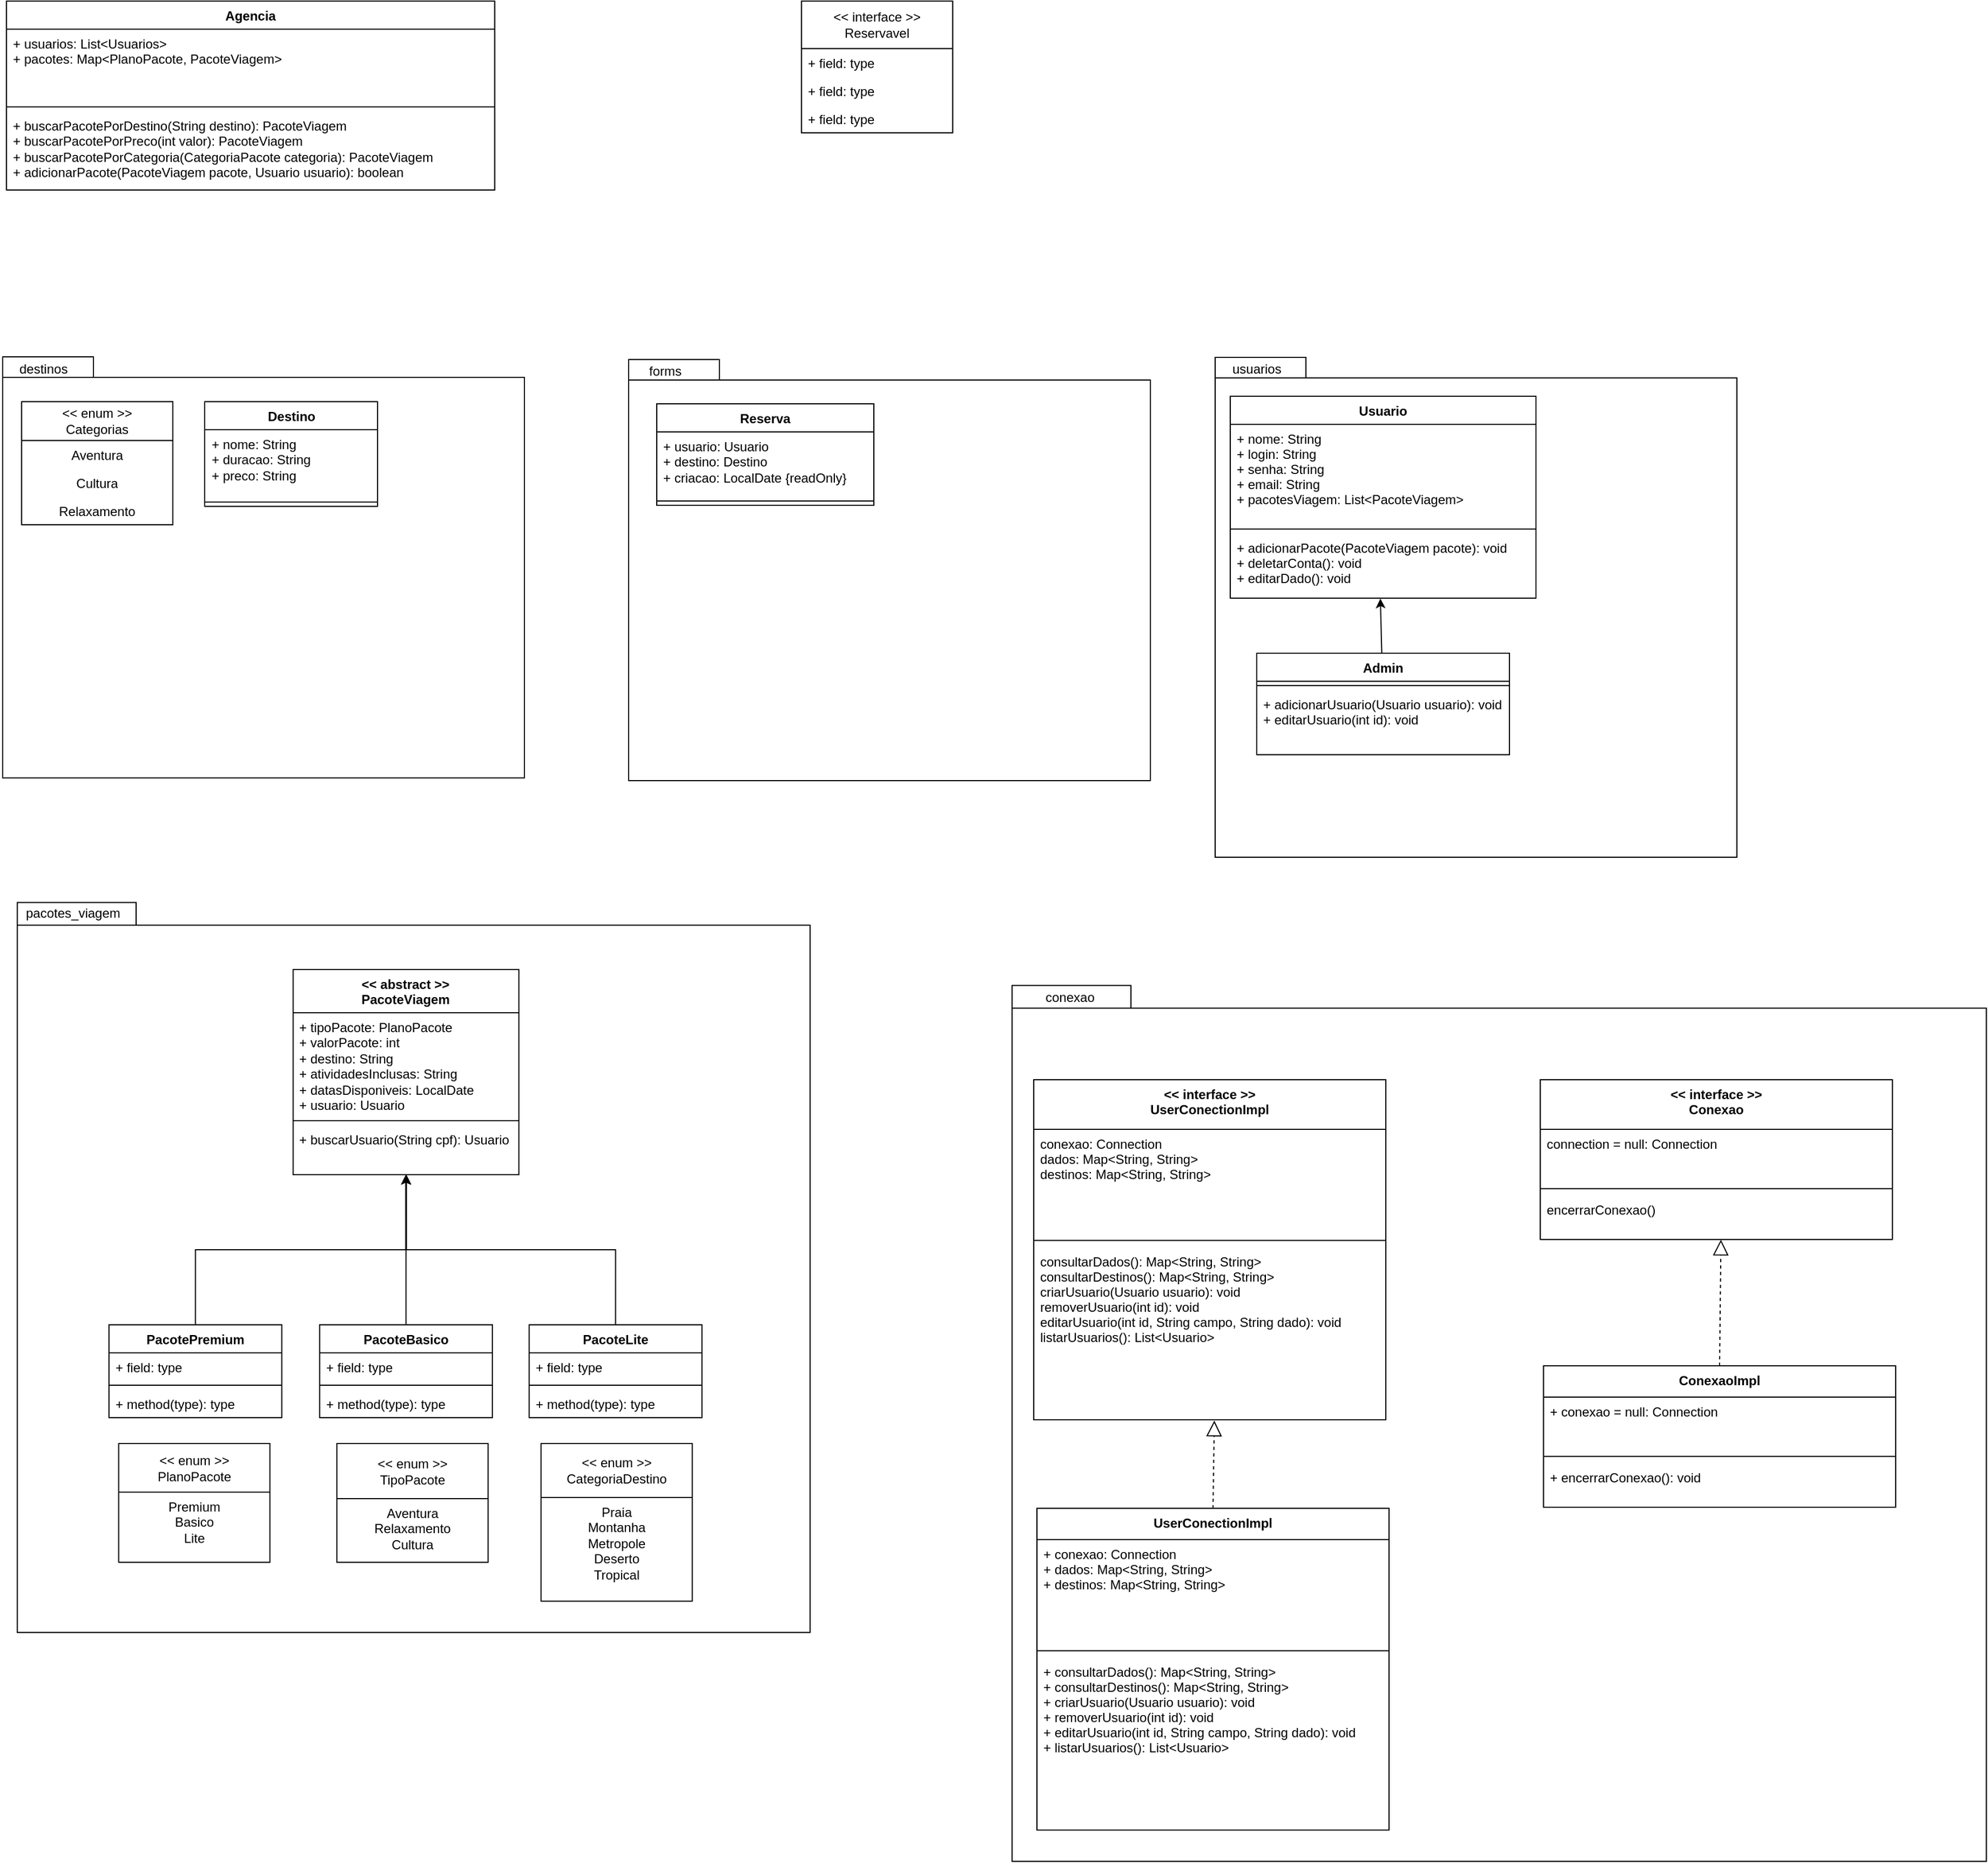 <mxfile>
    <diagram name="Page-1" id="CL5JDApW0YQvWiSPC0La">
        <mxGraphModel dx="3585" dy="1170" grid="0" gridSize="10" guides="1" tooltips="1" connect="1" arrows="1" fold="1" page="1" pageScale="1" pageWidth="900" pageHeight="1600" math="0" shadow="0">
            <root>
                <mxCell id="0"/>
                <mxCell id="1" parent="0"/>
                <mxCell id="uXKpA5WeMLEmbCpdPesY-55" value="&lt;div&gt;&amp;lt;&amp;lt; interface &amp;gt;&amp;gt;&lt;/div&gt;&lt;div&gt;Reservavel&lt;br&gt;&lt;/div&gt;" style="swimlane;fontStyle=0;childLayout=stackLayout;horizontal=1;startSize=44;fillColor=none;horizontalStack=0;resizeParent=1;resizeParentMax=0;resizeLast=0;collapsible=1;marginBottom=0;whiteSpace=wrap;html=1;" parent="1" vertex="1">
                    <mxGeometry x="754" y="13" width="140" height="122" as="geometry"/>
                </mxCell>
                <mxCell id="uXKpA5WeMLEmbCpdPesY-56" value="+ field: type" style="text;strokeColor=none;fillColor=none;align=left;verticalAlign=top;spacingLeft=4;spacingRight=4;overflow=hidden;rotatable=0;points=[[0,0.5],[1,0.5]];portConstraint=eastwest;whiteSpace=wrap;html=1;" parent="uXKpA5WeMLEmbCpdPesY-55" vertex="1">
                    <mxGeometry y="44" width="140" height="26" as="geometry"/>
                </mxCell>
                <mxCell id="uXKpA5WeMLEmbCpdPesY-57" value="+ field: type" style="text;strokeColor=none;fillColor=none;align=left;verticalAlign=top;spacingLeft=4;spacingRight=4;overflow=hidden;rotatable=0;points=[[0,0.5],[1,0.5]];portConstraint=eastwest;whiteSpace=wrap;html=1;" parent="uXKpA5WeMLEmbCpdPesY-55" vertex="1">
                    <mxGeometry y="70" width="140" height="26" as="geometry"/>
                </mxCell>
                <mxCell id="uXKpA5WeMLEmbCpdPesY-58" value="+ field: type" style="text;strokeColor=none;fillColor=none;align=left;verticalAlign=top;spacingLeft=4;spacingRight=4;overflow=hidden;rotatable=0;points=[[0,0.5],[1,0.5]];portConstraint=eastwest;whiteSpace=wrap;html=1;" parent="uXKpA5WeMLEmbCpdPesY-55" vertex="1">
                    <mxGeometry y="96" width="140" height="26" as="geometry"/>
                </mxCell>
                <mxCell id="uXKpA5WeMLEmbCpdPesY-64" value="Agencia" style="swimlane;fontStyle=1;align=center;verticalAlign=top;childLayout=stackLayout;horizontal=1;startSize=26;horizontalStack=0;resizeParent=1;resizeParentMax=0;resizeLast=0;collapsible=1;marginBottom=0;whiteSpace=wrap;html=1;" parent="1" vertex="1">
                    <mxGeometry x="18" y="13" width="452" height="175" as="geometry"/>
                </mxCell>
                <mxCell id="uXKpA5WeMLEmbCpdPesY-65" value="&lt;div&gt;+ usuarios: List&amp;lt;Usuarios&amp;gt;&lt;/div&gt;&lt;div&gt;+ pacotes: Map&amp;lt;PlanoPacote, PacoteViagem&amp;gt;&lt;br&gt;&lt;/div&gt;&lt;div&gt;&lt;br&gt;&lt;/div&gt;" style="text;strokeColor=none;fillColor=none;align=left;verticalAlign=top;spacingLeft=4;spacingRight=4;overflow=hidden;rotatable=0;points=[[0,0.5],[1,0.5]];portConstraint=eastwest;whiteSpace=wrap;html=1;" parent="uXKpA5WeMLEmbCpdPesY-64" vertex="1">
                    <mxGeometry y="26" width="452" height="68" as="geometry"/>
                </mxCell>
                <mxCell id="uXKpA5WeMLEmbCpdPesY-66" value="" style="line;strokeWidth=1;fillColor=none;align=left;verticalAlign=middle;spacingTop=-1;spacingLeft=3;spacingRight=3;rotatable=0;labelPosition=right;points=[];portConstraint=eastwest;strokeColor=inherit;" parent="uXKpA5WeMLEmbCpdPesY-64" vertex="1">
                    <mxGeometry y="94" width="452" height="8" as="geometry"/>
                </mxCell>
                <mxCell id="uXKpA5WeMLEmbCpdPesY-67" value="&lt;div&gt;+ buscarPacotePorDestino(String destino): PacoteViagem&lt;/div&gt;&lt;div&gt;+ buscarPacotePorPreco(int valor): PacoteViagem&lt;/div&gt;&lt;div&gt;+ buscarPacotePorCategoria(CategoriaPacote categoria): PacoteViagem&lt;/div&gt;&lt;div&gt;+ adicionarPacote(PacoteViagem pacote, Usuario usuario): boolean&lt;br&gt;&lt;/div&gt;" style="text;strokeColor=none;fillColor=none;align=left;verticalAlign=top;spacingLeft=4;spacingRight=4;overflow=hidden;rotatable=0;points=[[0,0.5],[1,0.5]];portConstraint=eastwest;whiteSpace=wrap;html=1;" parent="uXKpA5WeMLEmbCpdPesY-64" vertex="1">
                    <mxGeometry y="102" width="452" height="73" as="geometry"/>
                </mxCell>
                <mxCell id="8AvutQKZImkA7h08carh-3" value="" style="group" parent="1" vertex="1" connectable="0">
                    <mxGeometry x="12" y="340" width="483" height="395" as="geometry"/>
                </mxCell>
                <mxCell id="8AvutQKZImkA7h08carh-1" value="" style="shape=folder;fontStyle=1;spacingTop=10;tabWidth=84;tabHeight=19;tabPosition=left;html=1;whiteSpace=wrap;" parent="8AvutQKZImkA7h08carh-3" vertex="1">
                    <mxGeometry x="2.5" y="2.5" width="483" height="390" as="geometry"/>
                </mxCell>
                <mxCell id="8AvutQKZImkA7h08carh-2" value="destinos" style="text;whiteSpace=wrap;html=1;" parent="8AvutQKZImkA7h08carh-3" vertex="1">
                    <mxGeometry x="16" width="52" height="24" as="geometry"/>
                </mxCell>
                <mxCell id="8AvutQKZImkA7h08carh-14" value="&lt;div&gt;&amp;lt;&amp;lt; enum &amp;gt;&amp;gt;&lt;/div&gt;&lt;div&gt;Categorias&lt;br&gt;&lt;/div&gt;" style="swimlane;fontStyle=0;childLayout=stackLayout;horizontal=1;startSize=36;fillColor=none;horizontalStack=0;resizeParent=1;resizeParentMax=0;resizeLast=0;collapsible=1;marginBottom=0;whiteSpace=wrap;html=1;" parent="8AvutQKZImkA7h08carh-3" vertex="1">
                    <mxGeometry x="20" y="44" width="140" height="114" as="geometry"/>
                </mxCell>
                <mxCell id="8AvutQKZImkA7h08carh-15" value="&lt;div align=&quot;center&quot;&gt;Aventura&lt;/div&gt;" style="text;strokeColor=none;fillColor=none;align=center;verticalAlign=top;spacingLeft=4;spacingRight=4;overflow=hidden;rotatable=0;points=[[0,0.5],[1,0.5]];portConstraint=eastwest;whiteSpace=wrap;html=1;" parent="8AvutQKZImkA7h08carh-14" vertex="1">
                    <mxGeometry y="36" width="140" height="26" as="geometry"/>
                </mxCell>
                <mxCell id="8AvutQKZImkA7h08carh-16" value="&lt;div align=&quot;center&quot;&gt;Cultura&lt;/div&gt;" style="text;strokeColor=none;fillColor=none;align=center;verticalAlign=top;spacingLeft=4;spacingRight=4;overflow=hidden;rotatable=0;points=[[0,0.5],[1,0.5]];portConstraint=eastwest;whiteSpace=wrap;html=1;" parent="8AvutQKZImkA7h08carh-14" vertex="1">
                    <mxGeometry y="62" width="140" height="26" as="geometry"/>
                </mxCell>
                <mxCell id="8AvutQKZImkA7h08carh-17" value="&lt;div align=&quot;center&quot;&gt;Relaxamento&lt;/div&gt;" style="text;strokeColor=none;fillColor=none;align=center;verticalAlign=top;spacingLeft=4;spacingRight=4;overflow=hidden;rotatable=0;points=[[0,0.5],[1,0.5]];portConstraint=eastwest;whiteSpace=wrap;html=1;" parent="8AvutQKZImkA7h08carh-14" vertex="1">
                    <mxGeometry y="88" width="140" height="26" as="geometry"/>
                </mxCell>
                <mxCell id="8AvutQKZImkA7h08carh-22" value="Destino" style="swimlane;fontStyle=1;align=center;verticalAlign=top;childLayout=stackLayout;horizontal=1;startSize=26;horizontalStack=0;resizeParent=1;resizeParentMax=0;resizeLast=0;collapsible=1;marginBottom=0;whiteSpace=wrap;html=1;" parent="8AvutQKZImkA7h08carh-3" vertex="1">
                    <mxGeometry x="189.5" y="44" width="160" height="97" as="geometry"/>
                </mxCell>
                <mxCell id="8AvutQKZImkA7h08carh-23" value="&lt;div&gt;+ nome: String&lt;/div&gt;&lt;div&gt;+ duracao: String&lt;/div&gt;&lt;div&gt;+ preco: String&lt;br&gt;&lt;/div&gt;" style="text;strokeColor=none;fillColor=none;align=left;verticalAlign=top;spacingLeft=4;spacingRight=4;overflow=hidden;rotatable=0;points=[[0,0.5],[1,0.5]];portConstraint=eastwest;whiteSpace=wrap;html=1;" parent="8AvutQKZImkA7h08carh-22" vertex="1">
                    <mxGeometry y="26" width="160" height="63" as="geometry"/>
                </mxCell>
                <mxCell id="8AvutQKZImkA7h08carh-24" value="" style="line;strokeWidth=1;fillColor=none;align=left;verticalAlign=middle;spacingTop=-1;spacingLeft=3;spacingRight=3;rotatable=0;labelPosition=right;points=[];portConstraint=eastwest;strokeColor=inherit;" parent="8AvutQKZImkA7h08carh-22" vertex="1">
                    <mxGeometry y="89" width="160" height="8" as="geometry"/>
                </mxCell>
                <mxCell id="8AvutQKZImkA7h08carh-10" value="" style="group" parent="1" vertex="1" connectable="0">
                    <mxGeometry x="594" y="342" width="483" height="393" as="geometry"/>
                </mxCell>
                <mxCell id="8AvutQKZImkA7h08carh-8" value="" style="shape=folder;fontStyle=1;spacingTop=10;tabWidth=84;tabHeight=19;tabPosition=left;html=1;whiteSpace=wrap;" parent="8AvutQKZImkA7h08carh-10" vertex="1">
                    <mxGeometry y="3" width="483" height="390" as="geometry"/>
                </mxCell>
                <mxCell id="8AvutQKZImkA7h08carh-9" value="&lt;div&gt;forms&lt;/div&gt;" style="text;whiteSpace=wrap;html=1;" parent="8AvutQKZImkA7h08carh-10" vertex="1">
                    <mxGeometry x="17" width="52" height="24" as="geometry"/>
                </mxCell>
                <mxCell id="8AvutQKZImkA7h08carh-30" value="Reserva" style="swimlane;fontStyle=1;align=center;verticalAlign=top;childLayout=stackLayout;horizontal=1;startSize=26;horizontalStack=0;resizeParent=1;resizeParentMax=0;resizeLast=0;collapsible=1;marginBottom=0;whiteSpace=wrap;html=1;" parent="8AvutQKZImkA7h08carh-10" vertex="1">
                    <mxGeometry x="26" y="44" width="201" height="94" as="geometry"/>
                </mxCell>
                <mxCell id="8AvutQKZImkA7h08carh-31" value="&lt;div&gt;+ usuario: Usuario&lt;/div&gt;&lt;div&gt;+ destino: Destino&lt;/div&gt;&lt;div&gt;+ criacao: LocalDate {readOnly}&lt;/div&gt;" style="text;strokeColor=none;fillColor=none;align=left;verticalAlign=top;spacingLeft=4;spacingRight=4;overflow=hidden;rotatable=0;points=[[0,0.5],[1,0.5]];portConstraint=eastwest;whiteSpace=wrap;html=1;" parent="8AvutQKZImkA7h08carh-30" vertex="1">
                    <mxGeometry y="26" width="201" height="60" as="geometry"/>
                </mxCell>
                <mxCell id="8AvutQKZImkA7h08carh-32" value="" style="line;strokeWidth=1;fillColor=none;align=left;verticalAlign=middle;spacingTop=-1;spacingLeft=3;spacingRight=3;rotatable=0;labelPosition=right;points=[];portConstraint=eastwest;strokeColor=inherit;" parent="8AvutQKZImkA7h08carh-30" vertex="1">
                    <mxGeometry y="86" width="201" height="8" as="geometry"/>
                </mxCell>
                <mxCell id="8AvutQKZImkA7h08carh-39" value="" style="group" parent="1" vertex="1" connectable="0">
                    <mxGeometry x="1137" y="340" width="512" height="778.973" as="geometry"/>
                </mxCell>
                <mxCell id="8AvutQKZImkA7h08carh-12" value="" style="shape=folder;fontStyle=1;spacingTop=10;tabWidth=84;tabHeight=19;tabPosition=left;html=1;whiteSpace=wrap;" parent="8AvutQKZImkA7h08carh-39" vertex="1">
                    <mxGeometry y="3" width="483" height="463" as="geometry"/>
                </mxCell>
                <mxCell id="8AvutQKZImkA7h08carh-13" value="&lt;div&gt;usuarios&lt;/div&gt;" style="text;whiteSpace=wrap;html=1;" parent="8AvutQKZImkA7h08carh-39" vertex="1">
                    <mxGeometry x="14" width="52" height="24" as="geometry"/>
                </mxCell>
                <mxCell id="36" value="Usuario" style="swimlane;fontStyle=1;align=center;verticalAlign=top;childLayout=stackLayout;horizontal=1;startSize=26;horizontalStack=0;resizeParent=1;resizeParentMax=0;resizeLast=0;collapsible=1;marginBottom=0;" parent="8AvutQKZImkA7h08carh-39" vertex="1">
                    <mxGeometry x="14" y="39" width="283" height="187" as="geometry"/>
                </mxCell>
                <mxCell id="37" value="+ nome: String&#10;+ login: String&#10;+ senha: String&#10;+ email: String&#10;+ pacotesViagem: List&lt;PacoteViagem&gt;" style="text;strokeColor=none;fillColor=none;align=left;verticalAlign=top;spacingLeft=4;spacingRight=4;overflow=hidden;rotatable=0;points=[[0,0.5],[1,0.5]];portConstraint=eastwest;" parent="36" vertex="1">
                    <mxGeometry y="26" width="283" height="93" as="geometry"/>
                </mxCell>
                <mxCell id="38" value="" style="line;strokeWidth=1;fillColor=none;align=left;verticalAlign=middle;spacingTop=-1;spacingLeft=3;spacingRight=3;rotatable=0;labelPosition=right;points=[];portConstraint=eastwest;strokeColor=inherit;" parent="36" vertex="1">
                    <mxGeometry y="119" width="283" height="8" as="geometry"/>
                </mxCell>
                <mxCell id="39" value="+ adicionarPacote(PacoteViagem pacote): void&#10;+ deletarConta(): void&#10;+ editarDado(): void" style="text;strokeColor=none;fillColor=none;align=left;verticalAlign=top;spacingLeft=4;spacingRight=4;overflow=hidden;rotatable=0;points=[[0,0.5],[1,0.5]];portConstraint=eastwest;" parent="36" vertex="1">
                    <mxGeometry y="127" width="283" height="60" as="geometry"/>
                </mxCell>
                <mxCell id="60" style="edgeStyle=none;html=1;entryX=0.491;entryY=1.006;entryDx=0;entryDy=0;entryPerimeter=0;" parent="8AvutQKZImkA7h08carh-39" source="56" target="39" edge="1">
                    <mxGeometry relative="1" as="geometry"/>
                </mxCell>
                <mxCell id="56" value="Admin" style="swimlane;fontStyle=1;align=center;verticalAlign=top;childLayout=stackLayout;horizontal=1;startSize=26;horizontalStack=0;resizeParent=1;resizeParentMax=0;resizeLast=0;collapsible=1;marginBottom=0;" parent="8AvutQKZImkA7h08carh-39" vertex="1">
                    <mxGeometry x="38.5" y="277" width="234" height="94" as="geometry"/>
                </mxCell>
                <mxCell id="58" value="" style="line;strokeWidth=1;fillColor=none;align=left;verticalAlign=middle;spacingTop=-1;spacingLeft=3;spacingRight=3;rotatable=0;labelPosition=right;points=[];portConstraint=eastwest;strokeColor=inherit;" parent="56" vertex="1">
                    <mxGeometry y="26" width="234" height="8" as="geometry"/>
                </mxCell>
                <mxCell id="59" value="+ adicionarUsuario(Usuario usuario): void&#10;+ editarUsuario(int id): void" style="text;strokeColor=none;fillColor=none;align=left;verticalAlign=top;spacingLeft=4;spacingRight=4;overflow=hidden;rotatable=0;points=[[0,0.5],[1,0.5]];portConstraint=eastwest;" parent="56" vertex="1">
                    <mxGeometry y="34" width="234" height="60" as="geometry"/>
                </mxCell>
                <mxCell id="8AvutQKZImkA7h08carh-48" value="" style="group" parent="1" vertex="1" connectable="0">
                    <mxGeometry x="28" y="841" width="734" height="683" as="geometry"/>
                </mxCell>
                <mxCell id="8AvutQKZImkA7h08carh-43" value="" style="shape=folder;fontStyle=1;spacingTop=10;tabWidth=110;tabHeight=21;tabPosition=left;html=1;whiteSpace=wrap;" parent="8AvutQKZImkA7h08carh-48" vertex="1">
                    <mxGeometry y="6.934" width="734" height="676.066" as="geometry"/>
                </mxCell>
                <mxCell id="8AvutQKZImkA7h08carh-44" value="pacotes_viagem&lt;br&gt;" style="text;whiteSpace=wrap;html=1;" parent="8AvutQKZImkA7h08carh-48" vertex="1">
                    <mxGeometry x="6.003" y="3" width="62.163" height="41.599" as="geometry"/>
                </mxCell>
                <mxCell id="8AvutQKZImkA7h08carh-40" value="" style="group" parent="8AvutQKZImkA7h08carh-48" vertex="1" connectable="0">
                    <mxGeometry x="84.88" y="69" width="549" height="585" as="geometry"/>
                </mxCell>
                <mxCell id="uXKpA5WeMLEmbCpdPesY-46" value="" style="group" parent="8AvutQKZImkA7h08carh-40" vertex="1" connectable="0">
                    <mxGeometry width="549" height="281" as="geometry"/>
                </mxCell>
                <mxCell id="uXKpA5WeMLEmbCpdPesY-18" value="&lt;div&gt;&amp;lt;&amp;lt; abstract &amp;gt;&amp;gt;&lt;br&gt;&lt;/div&gt;&lt;div&gt;PacoteViagem&lt;/div&gt;" style="swimlane;fontStyle=1;align=center;verticalAlign=top;childLayout=stackLayout;horizontal=1;startSize=40;horizontalStack=0;resizeParent=1;resizeParentMax=0;resizeLast=0;collapsible=1;marginBottom=0;whiteSpace=wrap;html=1;" parent="uXKpA5WeMLEmbCpdPesY-46" vertex="1">
                    <mxGeometry x="170.5" width="209" height="190" as="geometry"/>
                </mxCell>
                <mxCell id="uXKpA5WeMLEmbCpdPesY-19" value="&lt;div&gt;+ tipoPacote: PlanoPacote&lt;br&gt;&lt;/div&gt;&lt;div&gt;+ valorPacote: int&lt;/div&gt;&lt;div&gt;+ destino: String&lt;/div&gt;&lt;div&gt;+ atividadesInclusas: String&lt;/div&gt;&lt;div&gt;+ datasDisponiveis: LocalDate&lt;br&gt;&lt;/div&gt;&lt;div&gt;+ usuario: Usuario&lt;/div&gt;" style="text;strokeColor=none;fillColor=none;align=left;verticalAlign=top;spacingLeft=4;spacingRight=4;overflow=hidden;rotatable=0;points=[[0,0.5],[1,0.5]];portConstraint=eastwest;whiteSpace=wrap;html=1;" parent="uXKpA5WeMLEmbCpdPesY-18" vertex="1">
                    <mxGeometry y="40" width="209" height="96" as="geometry"/>
                </mxCell>
                <mxCell id="uXKpA5WeMLEmbCpdPesY-20" value="" style="line;strokeWidth=1;fillColor=none;align=left;verticalAlign=middle;spacingTop=-1;spacingLeft=3;spacingRight=3;rotatable=0;labelPosition=right;points=[];portConstraint=eastwest;strokeColor=inherit;" parent="uXKpA5WeMLEmbCpdPesY-18" vertex="1">
                    <mxGeometry y="136" width="209" height="8" as="geometry"/>
                </mxCell>
                <mxCell id="uXKpA5WeMLEmbCpdPesY-21" value="&lt;div&gt;+ buscarUsuario(String cpf): Usuario&lt;/div&gt;" style="text;strokeColor=none;fillColor=none;align=left;verticalAlign=top;spacingLeft=4;spacingRight=4;overflow=hidden;rotatable=0;points=[[0,0.5],[1,0.5]];portConstraint=eastwest;whiteSpace=wrap;html=1;" parent="uXKpA5WeMLEmbCpdPesY-18" vertex="1">
                    <mxGeometry y="144" width="209" height="46" as="geometry"/>
                </mxCell>
                <mxCell id="uXKpA5WeMLEmbCpdPesY-26" value="PacotePremium" style="swimlane;fontStyle=1;align=center;verticalAlign=top;childLayout=stackLayout;horizontal=1;startSize=26;horizontalStack=0;resizeParent=1;resizeParentMax=0;resizeLast=0;collapsible=1;marginBottom=0;whiteSpace=wrap;html=1;" parent="uXKpA5WeMLEmbCpdPesY-46" vertex="1">
                    <mxGeometry y="329" width="160" height="86" as="geometry"/>
                </mxCell>
                <mxCell id="uXKpA5WeMLEmbCpdPesY-27" value="+ field: type" style="text;strokeColor=none;fillColor=none;align=left;verticalAlign=top;spacingLeft=4;spacingRight=4;overflow=hidden;rotatable=0;points=[[0,0.5],[1,0.5]];portConstraint=eastwest;whiteSpace=wrap;html=1;" parent="uXKpA5WeMLEmbCpdPesY-26" vertex="1">
                    <mxGeometry y="26" width="160" height="26" as="geometry"/>
                </mxCell>
                <mxCell id="uXKpA5WeMLEmbCpdPesY-28" value="" style="line;strokeWidth=1;fillColor=none;align=left;verticalAlign=middle;spacingTop=-1;spacingLeft=3;spacingRight=3;rotatable=0;labelPosition=right;points=[];portConstraint=eastwest;strokeColor=inherit;" parent="uXKpA5WeMLEmbCpdPesY-26" vertex="1">
                    <mxGeometry y="52" width="160" height="8" as="geometry"/>
                </mxCell>
                <mxCell id="uXKpA5WeMLEmbCpdPesY-29" value="+ method(type): type" style="text;strokeColor=none;fillColor=none;align=left;verticalAlign=top;spacingLeft=4;spacingRight=4;overflow=hidden;rotatable=0;points=[[0,0.5],[1,0.5]];portConstraint=eastwest;whiteSpace=wrap;html=1;" parent="uXKpA5WeMLEmbCpdPesY-26" vertex="1">
                    <mxGeometry y="60" width="160" height="26" as="geometry"/>
                </mxCell>
                <mxCell id="uXKpA5WeMLEmbCpdPesY-30" value="PacoteBasico" style="swimlane;fontStyle=1;align=center;verticalAlign=top;childLayout=stackLayout;horizontal=1;startSize=26;horizontalStack=0;resizeParent=1;resizeParentMax=0;resizeLast=0;collapsible=1;marginBottom=0;whiteSpace=wrap;html=1;" parent="uXKpA5WeMLEmbCpdPesY-46" vertex="1">
                    <mxGeometry x="195" y="329" width="160" height="86" as="geometry"/>
                </mxCell>
                <mxCell id="uXKpA5WeMLEmbCpdPesY-31" value="+ field: type" style="text;strokeColor=none;fillColor=none;align=left;verticalAlign=top;spacingLeft=4;spacingRight=4;overflow=hidden;rotatable=0;points=[[0,0.5],[1,0.5]];portConstraint=eastwest;whiteSpace=wrap;html=1;" parent="uXKpA5WeMLEmbCpdPesY-30" vertex="1">
                    <mxGeometry y="26" width="160" height="26" as="geometry"/>
                </mxCell>
                <mxCell id="uXKpA5WeMLEmbCpdPesY-32" value="" style="line;strokeWidth=1;fillColor=none;align=left;verticalAlign=middle;spacingTop=-1;spacingLeft=3;spacingRight=3;rotatable=0;labelPosition=right;points=[];portConstraint=eastwest;strokeColor=inherit;" parent="uXKpA5WeMLEmbCpdPesY-30" vertex="1">
                    <mxGeometry y="52" width="160" height="8" as="geometry"/>
                </mxCell>
                <mxCell id="uXKpA5WeMLEmbCpdPesY-33" value="+ method(type): type" style="text;strokeColor=none;fillColor=none;align=left;verticalAlign=top;spacingLeft=4;spacingRight=4;overflow=hidden;rotatable=0;points=[[0,0.5],[1,0.5]];portConstraint=eastwest;whiteSpace=wrap;html=1;" parent="uXKpA5WeMLEmbCpdPesY-30" vertex="1">
                    <mxGeometry y="60" width="160" height="26" as="geometry"/>
                </mxCell>
                <mxCell id="uXKpA5WeMLEmbCpdPesY-34" value="PacoteLite" style="swimlane;fontStyle=1;align=center;verticalAlign=top;childLayout=stackLayout;horizontal=1;startSize=26;horizontalStack=0;resizeParent=1;resizeParentMax=0;resizeLast=0;collapsible=1;marginBottom=0;whiteSpace=wrap;html=1;" parent="uXKpA5WeMLEmbCpdPesY-46" vertex="1">
                    <mxGeometry x="389" y="329" width="160" height="86" as="geometry"/>
                </mxCell>
                <mxCell id="uXKpA5WeMLEmbCpdPesY-35" value="+ field: type" style="text;strokeColor=none;fillColor=none;align=left;verticalAlign=top;spacingLeft=4;spacingRight=4;overflow=hidden;rotatable=0;points=[[0,0.5],[1,0.5]];portConstraint=eastwest;whiteSpace=wrap;html=1;" parent="uXKpA5WeMLEmbCpdPesY-34" vertex="1">
                    <mxGeometry y="26" width="160" height="26" as="geometry"/>
                </mxCell>
                <mxCell id="uXKpA5WeMLEmbCpdPesY-36" value="" style="line;strokeWidth=1;fillColor=none;align=left;verticalAlign=middle;spacingTop=-1;spacingLeft=3;spacingRight=3;rotatable=0;labelPosition=right;points=[];portConstraint=eastwest;strokeColor=inherit;" parent="uXKpA5WeMLEmbCpdPesY-34" vertex="1">
                    <mxGeometry y="52" width="160" height="8" as="geometry"/>
                </mxCell>
                <mxCell id="uXKpA5WeMLEmbCpdPesY-37" value="+ method(type): type" style="text;strokeColor=none;fillColor=none;align=left;verticalAlign=top;spacingLeft=4;spacingRight=4;overflow=hidden;rotatable=0;points=[[0,0.5],[1,0.5]];portConstraint=eastwest;whiteSpace=wrap;html=1;" parent="uXKpA5WeMLEmbCpdPesY-34" vertex="1">
                    <mxGeometry y="60" width="160" height="26" as="geometry"/>
                </mxCell>
                <mxCell id="uXKpA5WeMLEmbCpdPesY-45" style="edgeStyle=orthogonalEdgeStyle;rounded=0;orthogonalLoop=1;jettySize=auto;html=1;exitX=0.5;exitY=0;exitDx=0;exitDy=0;entryX=0.502;entryY=1;entryDx=0;entryDy=0;entryPerimeter=0;" parent="uXKpA5WeMLEmbCpdPesY-46" source="uXKpA5WeMLEmbCpdPesY-26" target="uXKpA5WeMLEmbCpdPesY-21" edge="1">
                    <mxGeometry relative="1" as="geometry">
                        <mxPoint x="563" y="213" as="targetPoint"/>
                    </mxGeometry>
                </mxCell>
                <mxCell id="uXKpA5WeMLEmbCpdPesY-43" style="edgeStyle=orthogonalEdgeStyle;rounded=0;orthogonalLoop=1;jettySize=auto;html=1;exitX=0.5;exitY=0;exitDx=0;exitDy=0;entryX=0.5;entryY=1;entryDx=0;entryDy=0;" parent="uXKpA5WeMLEmbCpdPesY-46" source="uXKpA5WeMLEmbCpdPesY-30" target="uXKpA5WeMLEmbCpdPesY-18" edge="1">
                    <mxGeometry relative="1" as="geometry"/>
                </mxCell>
                <mxCell id="uXKpA5WeMLEmbCpdPesY-44" style="edgeStyle=orthogonalEdgeStyle;rounded=0;orthogonalLoop=1;jettySize=auto;html=1;exitX=0.5;exitY=0;exitDx=0;exitDy=0;entryX=0.499;entryY=1.003;entryDx=0;entryDy=0;entryPerimeter=0;" parent="uXKpA5WeMLEmbCpdPesY-46" source="uXKpA5WeMLEmbCpdPesY-34" target="uXKpA5WeMLEmbCpdPesY-21" edge="1">
                    <mxGeometry relative="1" as="geometry"/>
                </mxCell>
                <mxCell id="uXKpA5WeMLEmbCpdPesY-59" value="&lt;div&gt;&amp;lt;&amp;lt; enum &amp;gt;&amp;gt;&lt;/div&gt;CategoriaDestino" style="swimlane;fontStyle=0;childLayout=stackLayout;horizontal=1;startSize=50;fillColor=none;horizontalStack=0;resizeParent=1;resizeParentMax=0;resizeLast=0;collapsible=1;marginBottom=0;whiteSpace=wrap;html=1;" parent="8AvutQKZImkA7h08carh-40" vertex="1">
                    <mxGeometry x="400" y="439" width="140" height="146" as="geometry"/>
                </mxCell>
                <mxCell id="uXKpA5WeMLEmbCpdPesY-60" value="&lt;div align=&quot;center&quot;&gt;Praia&lt;/div&gt;&lt;div align=&quot;center&quot;&gt;Montanha&lt;/div&gt;&lt;div align=&quot;center&quot;&gt;Metropole&lt;/div&gt;&lt;div align=&quot;center&quot;&gt;Deserto&lt;/div&gt;Tropical" style="text;strokeColor=none;fillColor=none;align=center;verticalAlign=top;spacingLeft=4;spacingRight=4;overflow=hidden;rotatable=0;points=[[0,0.5],[1,0.5]];portConstraint=eastwest;whiteSpace=wrap;html=1;" parent="uXKpA5WeMLEmbCpdPesY-59" vertex="1">
                    <mxGeometry y="50" width="140" height="96" as="geometry"/>
                </mxCell>
                <mxCell id="uXKpA5WeMLEmbCpdPesY-22" value="&lt;div&gt;&amp;lt;&amp;lt; enum &amp;gt;&amp;gt;&lt;/div&gt;&lt;div&gt;PlanoPacote&lt;br&gt;&lt;/div&gt;" style="swimlane;fontStyle=0;childLayout=stackLayout;horizontal=1;startSize=45;fillColor=none;horizontalStack=0;resizeParent=1;resizeParentMax=0;resizeLast=0;collapsible=1;marginBottom=0;whiteSpace=wrap;html=1;" parent="8AvutQKZImkA7h08carh-40" vertex="1">
                    <mxGeometry x="9" y="439" width="140" height="110" as="geometry"/>
                </mxCell>
                <mxCell id="uXKpA5WeMLEmbCpdPesY-24" value="&lt;div align=&quot;center&quot;&gt;Premium&lt;/div&gt;&lt;div align=&quot;center&quot;&gt;Basico&lt;/div&gt;&lt;div align=&quot;center&quot;&gt;Lite&lt;br&gt;&lt;/div&gt;" style="text;strokeColor=none;fillColor=none;align=center;verticalAlign=top;spacingLeft=4;spacingRight=4;overflow=hidden;rotatable=0;points=[[0,0.5],[1,0.5]];portConstraint=eastwest;whiteSpace=wrap;html=1;" parent="uXKpA5WeMLEmbCpdPesY-22" vertex="1">
                    <mxGeometry y="45" width="140" height="65" as="geometry"/>
                </mxCell>
                <mxCell id="uXKpA5WeMLEmbCpdPesY-72" value="&lt;div&gt;&amp;lt;&amp;lt; enum &amp;gt;&amp;gt;&lt;/div&gt;&lt;div&gt;TipoPacote&lt;br&gt;&lt;/div&gt;" style="swimlane;fontStyle=0;childLayout=stackLayout;horizontal=1;startSize=51;fillColor=none;horizontalStack=0;resizeParent=1;resizeParentMax=0;resizeLast=0;collapsible=1;marginBottom=0;whiteSpace=wrap;html=1;" parent="8AvutQKZImkA7h08carh-40" vertex="1">
                    <mxGeometry x="211" y="439" width="140" height="110" as="geometry"/>
                </mxCell>
                <mxCell id="uXKpA5WeMLEmbCpdPesY-73" value="&lt;div align=&quot;center&quot;&gt;Aventura&lt;/div&gt;&lt;div align=&quot;center&quot;&gt;Relaxamento&lt;/div&gt;&lt;div align=&quot;center&quot;&gt;Cultura&lt;br&gt;&lt;/div&gt;" style="text;strokeColor=none;fillColor=none;align=center;verticalAlign=top;spacingLeft=4;spacingRight=4;overflow=hidden;rotatable=0;points=[[0,0.5],[1,0.5]];portConstraint=eastwest;whiteSpace=wrap;html=1;" parent="uXKpA5WeMLEmbCpdPesY-72" vertex="1">
                    <mxGeometry y="51" width="140" height="59" as="geometry"/>
                </mxCell>
                <mxCell id="3" value="" style="group" parent="1" vertex="1" connectable="0">
                    <mxGeometry x="949" y="919" width="902" height="817" as="geometry"/>
                </mxCell>
                <mxCell id="4" value="&lt;span style=&quot;color: rgba(0, 0, 0, 0); font-family: monospace; font-size: 0px; font-weight: 400; text-align: start;&quot;&gt;%3CmxGraphModel%3E%3Croot%3E%3CmxCell%20id%3D%220%22%2F%3E%3CmxCell%20id%3D%221%22%20parent%3D%220%22%2F%3E%3CmxCell%20id%3D%222%22%20value%3D%22UserConectionImpl%22%20style%3D%22swimlane%3BfontStyle%3D1%3Balign%3Dcenter%3BverticalAlign%3Dtop%3BchildLayout%3DstackLayout%3Bhorizontal%3D1%3BstartSize%3D29%3BhorizontalStack%3D0%3BresizeParent%3D1%3BresizeParentMax%3D0%3BresizeLast%3D0%3Bcollapsible%3D1%3BmarginBottom%3D0%3B%22%20vertex%3D%221%22%20parent%3D%221%22%3E%3CmxGeometry%20x%3D%22972%22%20y%3D%221408.996%22%20width%3D%22326%22%20height%3D%22297.976%22%20as%3D%22geometry%22%2F%3E%3C%2FmxCell%3E%3CmxCell%20id%3D%223%22%20value%3D%22%2B%20conexao%3A%20Connection%26%2310%3B%2B%20dados%3A%20Map%26lt%3BString%2C%20String%26gt%3B%26%2310%3B%2B%20destinos%3A%20Map%26lt%3BString%2C%20String%26gt%3B%22%20style%3D%22text%3BstrokeColor%3Dnone%3BfillColor%3Dnone%3Balign%3Dleft%3BverticalAlign%3Dtop%3BspacingLeft%3D4%3BspacingRight%3D4%3Boverflow%3Dhidden%3Brotatable%3D0%3Bpoints%3D%5B%5B0%2C0.5%5D%2C%5B1%2C0.5%5D%5D%3BportConstraint%3Deastwest%3B%22%20vertex%3D%221%22%20parent%3D%222%22%3E%3CmxGeometry%20y%3D%2229%22%20width%3D%22326%22%20height%3D%2297.008%22%20as%3D%22geometry%22%2F%3E%3C%2FmxCell%3E%3CmxCell%20id%3D%224%22%20value%3D%22%22%20style%3D%22line%3BstrokeWidth%3D1%3BfillColor%3Dnone%3Balign%3Dleft%3BverticalAlign%3Dmiddle%3BspacingTop%3D-1%3BspacingLeft%3D3%3BspacingRight%3D3%3Brotatable%3D0%3BlabelPosition%3Dright%3Bpoints%3D%5B%5D%3BportConstraint%3Deastwest%3BstrokeColor%3Dinherit%3B%22%20vertex%3D%221%22%20parent%3D%222%22%3E%3CmxGeometry%20y%3D%22126.008%22%20width%3D%22326%22%20height%3D%2211.759%22%20as%3D%22geometry%22%2F%3E%3C%2FmxCell%3E%3CmxCell%20id%3D%225%22%20value%3D%22%2B%20consultarDados()%3A%20Map%26lt%3BString%2C%20String%26gt%3B%26%2310%3B%2B%20consultarDestinos()%3A%20Map%26lt%3BString%2C%20String%26gt%3B%C2%A0%26%2310%3B%2B%20criarUsuario(Usuario%20usuario)%3A%20void%26%2310%3B%2B%20removerUsuario(int%20id)%3A%20void%26%2310%3B%2B%20editarUsuario(int%20id%2C%20String%20campo%2C%20String%20dado)%3A%20void%26%2310%3B%2B%20listarUsuarios()%3A%20List%26lt%3BUsuario%26gt%3B%22%20style%3D%22text%3BstrokeColor%3Dnone%3BfillColor%3Dnone%3Balign%3Dleft%3BverticalAlign%3Dtop%3BspacingLeft%3D4%3BspacingRight%3D4%3Boverflow%3Dhidden%3Brotatable%3D0%3Bpoints%3D%5B%5B0%2C0.5%5D%2C%5B1%2C0.5%5D%5D%3BportConstraint%3Deastwest%3B%22%20vertex%3D%221%22%20parent%3D%222%22%3E%3CmxGeometry%20y%3D%22137.766%22%20width%3D%22326%22%20height%3D%22160.21%22%20as%3D%22geometry%22%2F%3E%3C%2FmxCell%3E%3CmxCell%20id%3D%226%22%20value%3D%22%26lt%3B%26lt%3B%20interface%20%26gt%3B%26gt%3B%26%2310%3BUserConectionImpl%22%20style%3D%22swimlane%3BfontStyle%3D1%3Balign%3Dcenter%3BverticalAlign%3Dtop%3BchildLayout%3DstackLayout%3Bhorizontal%3D1%3BstartSize%3D46%3BhorizontalStack%3D0%3BresizeParent%3D1%3BresizeParentMax%3D0%3BresizeLast%3D0%3Bcollapsible%3D1%3BmarginBottom%3D0%3B%22%20vertex%3D%221%22%20parent%3D%221%22%3E%3CmxGeometry%20x%3D%22969%22%20y%3D%221011.996%22%20width%3D%22326%22%20height%3D%22314.976%22%20as%3D%22geometry%22%2F%3E%3C%2FmxCell%3E%3CmxCell%20id%3D%227%22%20value%3D%22conexao%3A%20Connection%26%2310%3Bdados%3A%20Map%26lt%3BString%2C%20String%26gt%3B%26%2310%3Bdestinos%3A%20Map%26lt%3BString%2C%20String%26gt%3B%22%20style%3D%22text%3BstrokeColor%3Dnone%3BfillColor%3Dnone%3Balign%3Dleft%3BverticalAlign%3Dtop%3BspacingLeft%3D4%3BspacingRight%3D4%3Boverflow%3Dhidden%3Brotatable%3D0%3Bpoints%3D%5B%5B0%2C0.5%5D%2C%5B1%2C0.5%5D%5D%3BportConstraint%3Deastwest%3B%22%20vertex%3D%221%22%20parent%3D%226%22%3E%3CmxGeometry%20y%3D%2246%22%20width%3D%22326%22%20height%3D%2297.008%22%20as%3D%22geometry%22%2F%3E%3C%2FmxCell%3E%3CmxCell%20id%3D%228%22%20value%3D%22%22%20style%3D%22line%3BstrokeWidth%3D1%3BfillColor%3Dnone%3Balign%3Dleft%3BverticalAlign%3Dmiddle%3BspacingTop%3D-1%3BspacingLeft%3D3%3BspacingRight%3D3%3Brotatable%3D0%3BlabelPosition%3Dright%3Bpoints%3D%5B%5D%3BportConstraint%3Deastwest%3BstrokeColor%3Dinherit%3B%22%20vertex%3D%221%22%20parent%3D%226%22%3E%3CmxGeometry%20y%3D%22143.008%22%20width%3D%22326%22%20height%3D%2211.759%22%20as%3D%22geometry%22%2F%3E%3C%2FmxCell%3E%3CmxCell%20id%3D%229%22%20value%3D%22consultarDados()%3A%20Map%26lt%3BString%2C%20String%26gt%3B%26%2310%3BconsultarDestinos()%3A%20Map%26lt%3BString%2C%20String%26gt%3B%C2%A0%26%2310%3BcriarUsuario(Usuario%20usuario)%3A%20void%26%2310%3BremoverUsuario(int%20id)%3A%20void%26%2310%3BeditarUsuario(int%20id%2C%20String%20campo%2C%20String%20dado)%3A%20void%26%2310%3BlistarUsuarios()%3A%20List%26lt%3BUsuario%26gt%3B%22%20style%3D%22text%3BstrokeColor%3Dnone%3BfillColor%3Dnone%3Balign%3Dleft%3BverticalAlign%3Dtop%3BspacingLeft%3D4%3BspacingRight%3D4%3Boverflow%3Dhidden%3Brotatable%3D0%3Bpoints%3D%5B%5B0%2C0.5%5D%2C%5B1%2C0.5%5D%5D%3BportConstraint%3Deastwest%3B%22%20vertex%3D%221%22%20parent%3D%226%22%3E%3CmxGeometry%20y%3D%22154.766%22%20width%3D%22326%22%20height%3D%22160.21%22%20as%3D%22geometry%22%2F%3E%3C%2FmxCell%3E%3CmxCell%20id%3D%2210%22%20value%3D%22%22%20style%3D%22endArrow%3Dblock%3Bdashed%3D1%3BendFill%3D0%3BendSize%3D12%3Bhtml%3D1%3BentryX%3D0.513%3BentryY%3D1.005%3BentryDx%3D0%3BentryDy%3D0%3BentryPerimeter%3D0%3BexitX%3D0.5%3BexitY%3D0%3BexitDx%3D0%3BexitDy%3D0%3B%22%20edge%3D%221%22%20source%3D%222%22%20target%3D%229%22%20parent%3D%221%22%3E%3CmxGeometry%20width%3D%22160%22%20relative%3D%221%22%20as%3D%22geometry%22%3E%3CmxPoint%20x%3D%22128%22%20y%3D%22639%22%20as%3D%22sourcePoint%22%2F%3E%3CmxPoint%20x%3D%22288%22%20y%3D%22639%22%20as%3D%22targetPoint%22%2F%3E%3C%2FmxGeometry%3E%3C%2FmxCell%3E%3C%2Froot%3E%3C%2FmxGraphModel%3E&lt;/span&gt;" style="shape=folder;fontStyle=1;spacingTop=10;tabWidth=110;tabHeight=21;tabPosition=left;html=1;whiteSpace=wrap;" parent="3" vertex="1">
                    <mxGeometry y="5.69" width="902" height="811.31" as="geometry"/>
                </mxCell>
                <mxCell id="5" value="conexao" style="text;whiteSpace=wrap;html=1;" parent="3" vertex="1">
                    <mxGeometry x="29.003" y="3.28" width="62.163" height="34.107" as="geometry"/>
                </mxCell>
                <mxCell id="48" value="UserConectionImpl" style="swimlane;fontStyle=1;align=center;verticalAlign=top;childLayout=stackLayout;horizontal=1;startSize=29;horizontalStack=0;resizeParent=1;resizeParentMax=0;resizeLast=0;collapsible=1;marginBottom=0;" parent="3" vertex="1">
                    <mxGeometry x="23" y="489.996" width="326" height="297.976" as="geometry"/>
                </mxCell>
                <mxCell id="49" value="+ conexao: Connection&#10;+ dados: Map&lt;String, String&gt;&#10;+ destinos: Map&lt;String, String&gt;" style="text;strokeColor=none;fillColor=none;align=left;verticalAlign=top;spacingLeft=4;spacingRight=4;overflow=hidden;rotatable=0;points=[[0,0.5],[1,0.5]];portConstraint=eastwest;" parent="48" vertex="1">
                    <mxGeometry y="29" width="326" height="97.008" as="geometry"/>
                </mxCell>
                <mxCell id="50" value="" style="line;strokeWidth=1;fillColor=none;align=left;verticalAlign=middle;spacingTop=-1;spacingLeft=3;spacingRight=3;rotatable=0;labelPosition=right;points=[];portConstraint=eastwest;strokeColor=inherit;" parent="48" vertex="1">
                    <mxGeometry y="126.008" width="326" height="11.759" as="geometry"/>
                </mxCell>
                <mxCell id="51" value="+ consultarDados(): Map&lt;String, String&gt;&#10;+ consultarDestinos(): Map&lt;String, String&gt; &#10;+ criarUsuario(Usuario usuario): void&#10;+ removerUsuario(int id): void&#10;+ editarUsuario(int id, String campo, String dado): void&#10;+ listarUsuarios(): List&lt;Usuario&gt;" style="text;strokeColor=none;fillColor=none;align=left;verticalAlign=top;spacingLeft=4;spacingRight=4;overflow=hidden;rotatable=0;points=[[0,0.5],[1,0.5]];portConstraint=eastwest;" parent="48" vertex="1">
                    <mxGeometry y="137.766" width="326" height="160.21" as="geometry"/>
                </mxCell>
                <mxCell id="65" value="&lt;&lt; interface &gt;&gt;&#10;UserConectionImpl" style="swimlane;fontStyle=1;align=center;verticalAlign=top;childLayout=stackLayout;horizontal=1;startSize=46;horizontalStack=0;resizeParent=1;resizeParentMax=0;resizeLast=0;collapsible=1;marginBottom=0;" vertex="1" parent="3">
                    <mxGeometry x="20" y="92.996" width="326" height="314.976" as="geometry"/>
                </mxCell>
                <mxCell id="66" value="conexao: Connection&#10;dados: Map&lt;String, String&gt;&#10;destinos: Map&lt;String, String&gt;" style="text;strokeColor=none;fillColor=none;align=left;verticalAlign=top;spacingLeft=4;spacingRight=4;overflow=hidden;rotatable=0;points=[[0,0.5],[1,0.5]];portConstraint=eastwest;" vertex="1" parent="65">
                    <mxGeometry y="46" width="326" height="97.008" as="geometry"/>
                </mxCell>
                <mxCell id="67" value="" style="line;strokeWidth=1;fillColor=none;align=left;verticalAlign=middle;spacingTop=-1;spacingLeft=3;spacingRight=3;rotatable=0;labelPosition=right;points=[];portConstraint=eastwest;strokeColor=inherit;" vertex="1" parent="65">
                    <mxGeometry y="143.008" width="326" height="11.759" as="geometry"/>
                </mxCell>
                <mxCell id="68" value="consultarDados(): Map&lt;String, String&gt;&#10;consultarDestinos(): Map&lt;String, String&gt; &#10;criarUsuario(Usuario usuario): void&#10;removerUsuario(int id): void&#10;editarUsuario(int id, String campo, String dado): void&#10;listarUsuarios(): List&lt;Usuario&gt;" style="text;strokeColor=none;fillColor=none;align=left;verticalAlign=top;spacingLeft=4;spacingRight=4;overflow=hidden;rotatable=0;points=[[0,0.5],[1,0.5]];portConstraint=eastwest;" vertex="1" parent="65">
                    <mxGeometry y="154.766" width="326" height="160.21" as="geometry"/>
                </mxCell>
                <mxCell id="70" value="" style="endArrow=block;dashed=1;endFill=0;endSize=12;html=1;entryX=0.513;entryY=1.005;entryDx=0;entryDy=0;entryPerimeter=0;exitX=0.5;exitY=0;exitDx=0;exitDy=0;" edge="1" parent="3" source="48" target="68">
                    <mxGeometry width="160" relative="1" as="geometry">
                        <mxPoint x="128" y="639" as="sourcePoint"/>
                        <mxPoint x="288" y="639" as="targetPoint"/>
                    </mxGeometry>
                </mxCell>
                <mxCell id="75" value="ConexaoImpl" style="swimlane;fontStyle=1;align=center;verticalAlign=top;childLayout=stackLayout;horizontal=1;startSize=29;horizontalStack=0;resizeParent=1;resizeParentMax=0;resizeLast=0;collapsible=1;marginBottom=0;" vertex="1" parent="3">
                    <mxGeometry x="492" y="357.996" width="326" height="130.999" as="geometry"/>
                </mxCell>
                <mxCell id="76" value="+ conexao = null: Connection" style="text;strokeColor=none;fillColor=none;align=left;verticalAlign=top;spacingLeft=4;spacingRight=4;overflow=hidden;rotatable=0;points=[[0,0.5],[1,0.5]];portConstraint=eastwest;" vertex="1" parent="75">
                    <mxGeometry y="29" width="326" height="49" as="geometry"/>
                </mxCell>
                <mxCell id="77" value="" style="line;strokeWidth=1;fillColor=none;align=left;verticalAlign=middle;spacingTop=-1;spacingLeft=3;spacingRight=3;rotatable=0;labelPosition=right;points=[];portConstraint=eastwest;strokeColor=inherit;" vertex="1" parent="75">
                    <mxGeometry y="78" width="326" height="11.759" as="geometry"/>
                </mxCell>
                <mxCell id="78" value="+ encerrarConexao(): void" style="text;strokeColor=none;fillColor=none;align=left;verticalAlign=top;spacingLeft=4;spacingRight=4;overflow=hidden;rotatable=0;points=[[0,0.5],[1,0.5]];portConstraint=eastwest;" vertex="1" parent="75">
                    <mxGeometry y="89.759" width="326" height="41.24" as="geometry"/>
                </mxCell>
                <mxCell id="79" value="&lt;&lt; interface &gt;&gt;&#10;Conexao" style="swimlane;fontStyle=1;align=center;verticalAlign=top;childLayout=stackLayout;horizontal=1;startSize=46;horizontalStack=0;resizeParent=1;resizeParentMax=0;resizeLast=0;collapsible=1;marginBottom=0;" vertex="1" parent="3">
                    <mxGeometry x="489" y="92.996" width="326" height="147.989" as="geometry"/>
                </mxCell>
                <mxCell id="80" value="connection = null: Connection" style="text;strokeColor=none;fillColor=none;align=left;verticalAlign=top;spacingLeft=4;spacingRight=4;overflow=hidden;rotatable=0;points=[[0,0.5],[1,0.5]];portConstraint=eastwest;" vertex="1" parent="79">
                    <mxGeometry y="46" width="326" height="49" as="geometry"/>
                </mxCell>
                <mxCell id="81" value="" style="line;strokeWidth=1;fillColor=none;align=left;verticalAlign=middle;spacingTop=-1;spacingLeft=3;spacingRight=3;rotatable=0;labelPosition=right;points=[];portConstraint=eastwest;strokeColor=inherit;" vertex="1" parent="79">
                    <mxGeometry y="95" width="326" height="11.759" as="geometry"/>
                </mxCell>
                <mxCell id="82" value="encerrarConexao()" style="text;strokeColor=none;fillColor=none;align=left;verticalAlign=top;spacingLeft=4;spacingRight=4;overflow=hidden;rotatable=0;points=[[0,0.5],[1,0.5]];portConstraint=eastwest;" vertex="1" parent="79">
                    <mxGeometry y="106.759" width="326" height="41.23" as="geometry"/>
                </mxCell>
                <mxCell id="83" value="" style="endArrow=block;dashed=1;endFill=0;endSize=12;html=1;entryX=0.513;entryY=1.005;entryDx=0;entryDy=0;entryPerimeter=0;exitX=0.5;exitY=0;exitDx=0;exitDy=0;" edge="1" parent="3" source="75" target="82">
                    <mxGeometry width="160" relative="1" as="geometry">
                        <mxPoint x="-465" y="-275" as="sourcePoint"/>
                        <mxPoint x="-305" y="-275" as="targetPoint"/>
                    </mxGeometry>
                </mxCell>
            </root>
        </mxGraphModel>
    </diagram>
</mxfile>